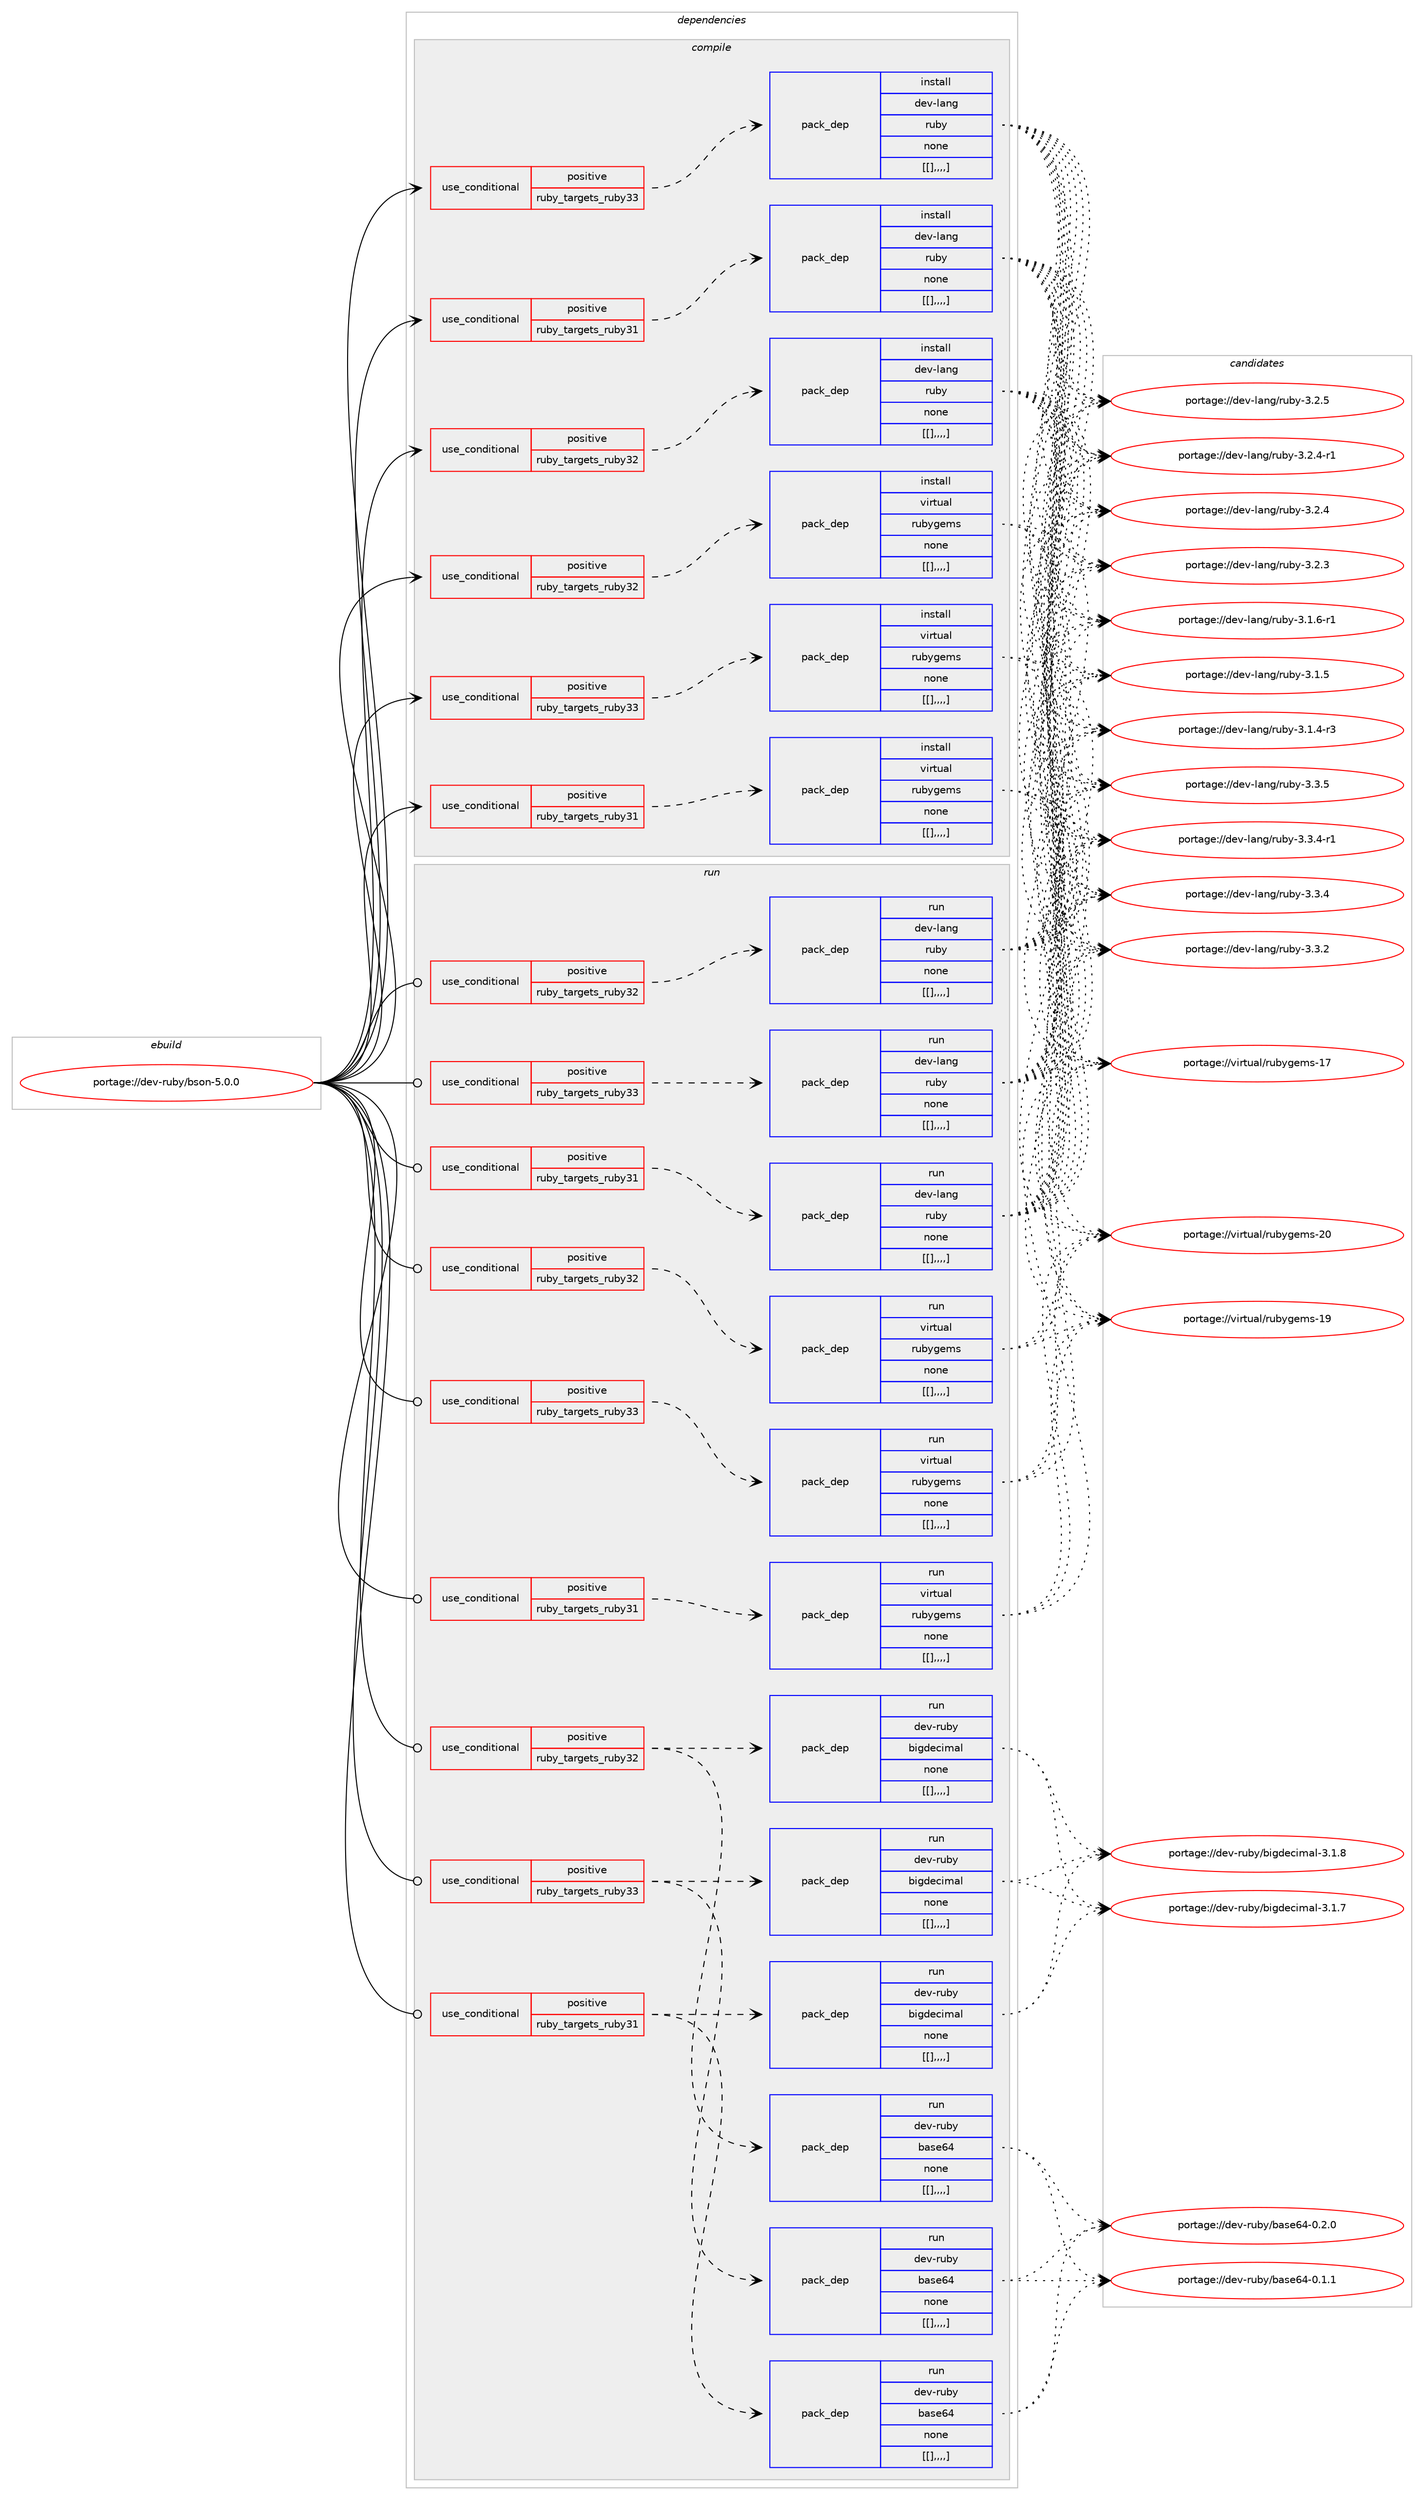 digraph prolog {

# *************
# Graph options
# *************

newrank=true;
concentrate=true;
compound=true;
graph [rankdir=LR,fontname=Helvetica,fontsize=10,ranksep=1.5];#, ranksep=2.5, nodesep=0.2];
edge  [arrowhead=vee];
node  [fontname=Helvetica,fontsize=10];

# **********
# The ebuild
# **********

subgraph cluster_leftcol {
color=gray;
label=<<i>ebuild</i>>;
id [label="portage://dev-ruby/bson-5.0.0", color=red, width=4, href="../dev-ruby/bson-5.0.0.svg"];
}

# ****************
# The dependencies
# ****************

subgraph cluster_midcol {
color=gray;
label=<<i>dependencies</i>>;
subgraph cluster_compile {
fillcolor="#eeeeee";
style=filled;
label=<<i>compile</i>>;
subgraph cond46312 {
dependency180641 [label=<<TABLE BORDER="0" CELLBORDER="1" CELLSPACING="0" CELLPADDING="4"><TR><TD ROWSPAN="3" CELLPADDING="10">use_conditional</TD></TR><TR><TD>positive</TD></TR><TR><TD>ruby_targets_ruby31</TD></TR></TABLE>>, shape=none, color=red];
subgraph pack133045 {
dependency180642 [label=<<TABLE BORDER="0" CELLBORDER="1" CELLSPACING="0" CELLPADDING="4" WIDTH="220"><TR><TD ROWSPAN="6" CELLPADDING="30">pack_dep</TD></TR><TR><TD WIDTH="110">install</TD></TR><TR><TD>dev-lang</TD></TR><TR><TD>ruby</TD></TR><TR><TD>none</TD></TR><TR><TD>[[],,,,]</TD></TR></TABLE>>, shape=none, color=blue];
}
dependency180641:e -> dependency180642:w [weight=20,style="dashed",arrowhead="vee"];
}
id:e -> dependency180641:w [weight=20,style="solid",arrowhead="vee"];
subgraph cond46313 {
dependency180643 [label=<<TABLE BORDER="0" CELLBORDER="1" CELLSPACING="0" CELLPADDING="4"><TR><TD ROWSPAN="3" CELLPADDING="10">use_conditional</TD></TR><TR><TD>positive</TD></TR><TR><TD>ruby_targets_ruby31</TD></TR></TABLE>>, shape=none, color=red];
subgraph pack133046 {
dependency180644 [label=<<TABLE BORDER="0" CELLBORDER="1" CELLSPACING="0" CELLPADDING="4" WIDTH="220"><TR><TD ROWSPAN="6" CELLPADDING="30">pack_dep</TD></TR><TR><TD WIDTH="110">install</TD></TR><TR><TD>virtual</TD></TR><TR><TD>rubygems</TD></TR><TR><TD>none</TD></TR><TR><TD>[[],,,,]</TD></TR></TABLE>>, shape=none, color=blue];
}
dependency180643:e -> dependency180644:w [weight=20,style="dashed",arrowhead="vee"];
}
id:e -> dependency180643:w [weight=20,style="solid",arrowhead="vee"];
subgraph cond46314 {
dependency180645 [label=<<TABLE BORDER="0" CELLBORDER="1" CELLSPACING="0" CELLPADDING="4"><TR><TD ROWSPAN="3" CELLPADDING="10">use_conditional</TD></TR><TR><TD>positive</TD></TR><TR><TD>ruby_targets_ruby32</TD></TR></TABLE>>, shape=none, color=red];
subgraph pack133047 {
dependency180646 [label=<<TABLE BORDER="0" CELLBORDER="1" CELLSPACING="0" CELLPADDING="4" WIDTH="220"><TR><TD ROWSPAN="6" CELLPADDING="30">pack_dep</TD></TR><TR><TD WIDTH="110">install</TD></TR><TR><TD>dev-lang</TD></TR><TR><TD>ruby</TD></TR><TR><TD>none</TD></TR><TR><TD>[[],,,,]</TD></TR></TABLE>>, shape=none, color=blue];
}
dependency180645:e -> dependency180646:w [weight=20,style="dashed",arrowhead="vee"];
}
id:e -> dependency180645:w [weight=20,style="solid",arrowhead="vee"];
subgraph cond46315 {
dependency180647 [label=<<TABLE BORDER="0" CELLBORDER="1" CELLSPACING="0" CELLPADDING="4"><TR><TD ROWSPAN="3" CELLPADDING="10">use_conditional</TD></TR><TR><TD>positive</TD></TR><TR><TD>ruby_targets_ruby32</TD></TR></TABLE>>, shape=none, color=red];
subgraph pack133048 {
dependency180648 [label=<<TABLE BORDER="0" CELLBORDER="1" CELLSPACING="0" CELLPADDING="4" WIDTH="220"><TR><TD ROWSPAN="6" CELLPADDING="30">pack_dep</TD></TR><TR><TD WIDTH="110">install</TD></TR><TR><TD>virtual</TD></TR><TR><TD>rubygems</TD></TR><TR><TD>none</TD></TR><TR><TD>[[],,,,]</TD></TR></TABLE>>, shape=none, color=blue];
}
dependency180647:e -> dependency180648:w [weight=20,style="dashed",arrowhead="vee"];
}
id:e -> dependency180647:w [weight=20,style="solid",arrowhead="vee"];
subgraph cond46316 {
dependency180649 [label=<<TABLE BORDER="0" CELLBORDER="1" CELLSPACING="0" CELLPADDING="4"><TR><TD ROWSPAN="3" CELLPADDING="10">use_conditional</TD></TR><TR><TD>positive</TD></TR><TR><TD>ruby_targets_ruby33</TD></TR></TABLE>>, shape=none, color=red];
subgraph pack133049 {
dependency180650 [label=<<TABLE BORDER="0" CELLBORDER="1" CELLSPACING="0" CELLPADDING="4" WIDTH="220"><TR><TD ROWSPAN="6" CELLPADDING="30">pack_dep</TD></TR><TR><TD WIDTH="110">install</TD></TR><TR><TD>dev-lang</TD></TR><TR><TD>ruby</TD></TR><TR><TD>none</TD></TR><TR><TD>[[],,,,]</TD></TR></TABLE>>, shape=none, color=blue];
}
dependency180649:e -> dependency180650:w [weight=20,style="dashed",arrowhead="vee"];
}
id:e -> dependency180649:w [weight=20,style="solid",arrowhead="vee"];
subgraph cond46317 {
dependency180651 [label=<<TABLE BORDER="0" CELLBORDER="1" CELLSPACING="0" CELLPADDING="4"><TR><TD ROWSPAN="3" CELLPADDING="10">use_conditional</TD></TR><TR><TD>positive</TD></TR><TR><TD>ruby_targets_ruby33</TD></TR></TABLE>>, shape=none, color=red];
subgraph pack133050 {
dependency180652 [label=<<TABLE BORDER="0" CELLBORDER="1" CELLSPACING="0" CELLPADDING="4" WIDTH="220"><TR><TD ROWSPAN="6" CELLPADDING="30">pack_dep</TD></TR><TR><TD WIDTH="110">install</TD></TR><TR><TD>virtual</TD></TR><TR><TD>rubygems</TD></TR><TR><TD>none</TD></TR><TR><TD>[[],,,,]</TD></TR></TABLE>>, shape=none, color=blue];
}
dependency180651:e -> dependency180652:w [weight=20,style="dashed",arrowhead="vee"];
}
id:e -> dependency180651:w [weight=20,style="solid",arrowhead="vee"];
}
subgraph cluster_compileandrun {
fillcolor="#eeeeee";
style=filled;
label=<<i>compile and run</i>>;
}
subgraph cluster_run {
fillcolor="#eeeeee";
style=filled;
label=<<i>run</i>>;
subgraph cond46318 {
dependency180653 [label=<<TABLE BORDER="0" CELLBORDER="1" CELLSPACING="0" CELLPADDING="4"><TR><TD ROWSPAN="3" CELLPADDING="10">use_conditional</TD></TR><TR><TD>positive</TD></TR><TR><TD>ruby_targets_ruby31</TD></TR></TABLE>>, shape=none, color=red];
subgraph pack133051 {
dependency180654 [label=<<TABLE BORDER="0" CELLBORDER="1" CELLSPACING="0" CELLPADDING="4" WIDTH="220"><TR><TD ROWSPAN="6" CELLPADDING="30">pack_dep</TD></TR><TR><TD WIDTH="110">run</TD></TR><TR><TD>dev-lang</TD></TR><TR><TD>ruby</TD></TR><TR><TD>none</TD></TR><TR><TD>[[],,,,]</TD></TR></TABLE>>, shape=none, color=blue];
}
dependency180653:e -> dependency180654:w [weight=20,style="dashed",arrowhead="vee"];
}
id:e -> dependency180653:w [weight=20,style="solid",arrowhead="odot"];
subgraph cond46319 {
dependency180655 [label=<<TABLE BORDER="0" CELLBORDER="1" CELLSPACING="0" CELLPADDING="4"><TR><TD ROWSPAN="3" CELLPADDING="10">use_conditional</TD></TR><TR><TD>positive</TD></TR><TR><TD>ruby_targets_ruby31</TD></TR></TABLE>>, shape=none, color=red];
subgraph pack133052 {
dependency180656 [label=<<TABLE BORDER="0" CELLBORDER="1" CELLSPACING="0" CELLPADDING="4" WIDTH="220"><TR><TD ROWSPAN="6" CELLPADDING="30">pack_dep</TD></TR><TR><TD WIDTH="110">run</TD></TR><TR><TD>dev-ruby</TD></TR><TR><TD>base64</TD></TR><TR><TD>none</TD></TR><TR><TD>[[],,,,]</TD></TR></TABLE>>, shape=none, color=blue];
}
dependency180655:e -> dependency180656:w [weight=20,style="dashed",arrowhead="vee"];
subgraph pack133053 {
dependency180657 [label=<<TABLE BORDER="0" CELLBORDER="1" CELLSPACING="0" CELLPADDING="4" WIDTH="220"><TR><TD ROWSPAN="6" CELLPADDING="30">pack_dep</TD></TR><TR><TD WIDTH="110">run</TD></TR><TR><TD>dev-ruby</TD></TR><TR><TD>bigdecimal</TD></TR><TR><TD>none</TD></TR><TR><TD>[[],,,,]</TD></TR></TABLE>>, shape=none, color=blue];
}
dependency180655:e -> dependency180657:w [weight=20,style="dashed",arrowhead="vee"];
}
id:e -> dependency180655:w [weight=20,style="solid",arrowhead="odot"];
subgraph cond46320 {
dependency180658 [label=<<TABLE BORDER="0" CELLBORDER="1" CELLSPACING="0" CELLPADDING="4"><TR><TD ROWSPAN="3" CELLPADDING="10">use_conditional</TD></TR><TR><TD>positive</TD></TR><TR><TD>ruby_targets_ruby31</TD></TR></TABLE>>, shape=none, color=red];
subgraph pack133054 {
dependency180659 [label=<<TABLE BORDER="0" CELLBORDER="1" CELLSPACING="0" CELLPADDING="4" WIDTH="220"><TR><TD ROWSPAN="6" CELLPADDING="30">pack_dep</TD></TR><TR><TD WIDTH="110">run</TD></TR><TR><TD>virtual</TD></TR><TR><TD>rubygems</TD></TR><TR><TD>none</TD></TR><TR><TD>[[],,,,]</TD></TR></TABLE>>, shape=none, color=blue];
}
dependency180658:e -> dependency180659:w [weight=20,style="dashed",arrowhead="vee"];
}
id:e -> dependency180658:w [weight=20,style="solid",arrowhead="odot"];
subgraph cond46321 {
dependency180660 [label=<<TABLE BORDER="0" CELLBORDER="1" CELLSPACING="0" CELLPADDING="4"><TR><TD ROWSPAN="3" CELLPADDING="10">use_conditional</TD></TR><TR><TD>positive</TD></TR><TR><TD>ruby_targets_ruby32</TD></TR></TABLE>>, shape=none, color=red];
subgraph pack133055 {
dependency180661 [label=<<TABLE BORDER="0" CELLBORDER="1" CELLSPACING="0" CELLPADDING="4" WIDTH="220"><TR><TD ROWSPAN="6" CELLPADDING="30">pack_dep</TD></TR><TR><TD WIDTH="110">run</TD></TR><TR><TD>dev-lang</TD></TR><TR><TD>ruby</TD></TR><TR><TD>none</TD></TR><TR><TD>[[],,,,]</TD></TR></TABLE>>, shape=none, color=blue];
}
dependency180660:e -> dependency180661:w [weight=20,style="dashed",arrowhead="vee"];
}
id:e -> dependency180660:w [weight=20,style="solid",arrowhead="odot"];
subgraph cond46322 {
dependency180662 [label=<<TABLE BORDER="0" CELLBORDER="1" CELLSPACING="0" CELLPADDING="4"><TR><TD ROWSPAN="3" CELLPADDING="10">use_conditional</TD></TR><TR><TD>positive</TD></TR><TR><TD>ruby_targets_ruby32</TD></TR></TABLE>>, shape=none, color=red];
subgraph pack133056 {
dependency180663 [label=<<TABLE BORDER="0" CELLBORDER="1" CELLSPACING="0" CELLPADDING="4" WIDTH="220"><TR><TD ROWSPAN="6" CELLPADDING="30">pack_dep</TD></TR><TR><TD WIDTH="110">run</TD></TR><TR><TD>dev-ruby</TD></TR><TR><TD>base64</TD></TR><TR><TD>none</TD></TR><TR><TD>[[],,,,]</TD></TR></TABLE>>, shape=none, color=blue];
}
dependency180662:e -> dependency180663:w [weight=20,style="dashed",arrowhead="vee"];
subgraph pack133057 {
dependency180664 [label=<<TABLE BORDER="0" CELLBORDER="1" CELLSPACING="0" CELLPADDING="4" WIDTH="220"><TR><TD ROWSPAN="6" CELLPADDING="30">pack_dep</TD></TR><TR><TD WIDTH="110">run</TD></TR><TR><TD>dev-ruby</TD></TR><TR><TD>bigdecimal</TD></TR><TR><TD>none</TD></TR><TR><TD>[[],,,,]</TD></TR></TABLE>>, shape=none, color=blue];
}
dependency180662:e -> dependency180664:w [weight=20,style="dashed",arrowhead="vee"];
}
id:e -> dependency180662:w [weight=20,style="solid",arrowhead="odot"];
subgraph cond46323 {
dependency180665 [label=<<TABLE BORDER="0" CELLBORDER="1" CELLSPACING="0" CELLPADDING="4"><TR><TD ROWSPAN="3" CELLPADDING="10">use_conditional</TD></TR><TR><TD>positive</TD></TR><TR><TD>ruby_targets_ruby32</TD></TR></TABLE>>, shape=none, color=red];
subgraph pack133058 {
dependency180666 [label=<<TABLE BORDER="0" CELLBORDER="1" CELLSPACING="0" CELLPADDING="4" WIDTH="220"><TR><TD ROWSPAN="6" CELLPADDING="30">pack_dep</TD></TR><TR><TD WIDTH="110">run</TD></TR><TR><TD>virtual</TD></TR><TR><TD>rubygems</TD></TR><TR><TD>none</TD></TR><TR><TD>[[],,,,]</TD></TR></TABLE>>, shape=none, color=blue];
}
dependency180665:e -> dependency180666:w [weight=20,style="dashed",arrowhead="vee"];
}
id:e -> dependency180665:w [weight=20,style="solid",arrowhead="odot"];
subgraph cond46324 {
dependency180667 [label=<<TABLE BORDER="0" CELLBORDER="1" CELLSPACING="0" CELLPADDING="4"><TR><TD ROWSPAN="3" CELLPADDING="10">use_conditional</TD></TR><TR><TD>positive</TD></TR><TR><TD>ruby_targets_ruby33</TD></TR></TABLE>>, shape=none, color=red];
subgraph pack133059 {
dependency180668 [label=<<TABLE BORDER="0" CELLBORDER="1" CELLSPACING="0" CELLPADDING="4" WIDTH="220"><TR><TD ROWSPAN="6" CELLPADDING="30">pack_dep</TD></TR><TR><TD WIDTH="110">run</TD></TR><TR><TD>dev-lang</TD></TR><TR><TD>ruby</TD></TR><TR><TD>none</TD></TR><TR><TD>[[],,,,]</TD></TR></TABLE>>, shape=none, color=blue];
}
dependency180667:e -> dependency180668:w [weight=20,style="dashed",arrowhead="vee"];
}
id:e -> dependency180667:w [weight=20,style="solid",arrowhead="odot"];
subgraph cond46325 {
dependency180669 [label=<<TABLE BORDER="0" CELLBORDER="1" CELLSPACING="0" CELLPADDING="4"><TR><TD ROWSPAN="3" CELLPADDING="10">use_conditional</TD></TR><TR><TD>positive</TD></TR><TR><TD>ruby_targets_ruby33</TD></TR></TABLE>>, shape=none, color=red];
subgraph pack133060 {
dependency180670 [label=<<TABLE BORDER="0" CELLBORDER="1" CELLSPACING="0" CELLPADDING="4" WIDTH="220"><TR><TD ROWSPAN="6" CELLPADDING="30">pack_dep</TD></TR><TR><TD WIDTH="110">run</TD></TR><TR><TD>dev-ruby</TD></TR><TR><TD>base64</TD></TR><TR><TD>none</TD></TR><TR><TD>[[],,,,]</TD></TR></TABLE>>, shape=none, color=blue];
}
dependency180669:e -> dependency180670:w [weight=20,style="dashed",arrowhead="vee"];
subgraph pack133061 {
dependency180671 [label=<<TABLE BORDER="0" CELLBORDER="1" CELLSPACING="0" CELLPADDING="4" WIDTH="220"><TR><TD ROWSPAN="6" CELLPADDING="30">pack_dep</TD></TR><TR><TD WIDTH="110">run</TD></TR><TR><TD>dev-ruby</TD></TR><TR><TD>bigdecimal</TD></TR><TR><TD>none</TD></TR><TR><TD>[[],,,,]</TD></TR></TABLE>>, shape=none, color=blue];
}
dependency180669:e -> dependency180671:w [weight=20,style="dashed",arrowhead="vee"];
}
id:e -> dependency180669:w [weight=20,style="solid",arrowhead="odot"];
subgraph cond46326 {
dependency180672 [label=<<TABLE BORDER="0" CELLBORDER="1" CELLSPACING="0" CELLPADDING="4"><TR><TD ROWSPAN="3" CELLPADDING="10">use_conditional</TD></TR><TR><TD>positive</TD></TR><TR><TD>ruby_targets_ruby33</TD></TR></TABLE>>, shape=none, color=red];
subgraph pack133062 {
dependency180673 [label=<<TABLE BORDER="0" CELLBORDER="1" CELLSPACING="0" CELLPADDING="4" WIDTH="220"><TR><TD ROWSPAN="6" CELLPADDING="30">pack_dep</TD></TR><TR><TD WIDTH="110">run</TD></TR><TR><TD>virtual</TD></TR><TR><TD>rubygems</TD></TR><TR><TD>none</TD></TR><TR><TD>[[],,,,]</TD></TR></TABLE>>, shape=none, color=blue];
}
dependency180672:e -> dependency180673:w [weight=20,style="dashed",arrowhead="vee"];
}
id:e -> dependency180672:w [weight=20,style="solid",arrowhead="odot"];
}
}

# **************
# The candidates
# **************

subgraph cluster_choices {
rank=same;
color=gray;
label=<<i>candidates</i>>;

subgraph choice133045 {
color=black;
nodesep=1;
choice10010111845108971101034711411798121455146514653 [label="portage://dev-lang/ruby-3.3.5", color=red, width=4,href="../dev-lang/ruby-3.3.5.svg"];
choice100101118451089711010347114117981214551465146524511449 [label="portage://dev-lang/ruby-3.3.4-r1", color=red, width=4,href="../dev-lang/ruby-3.3.4-r1.svg"];
choice10010111845108971101034711411798121455146514652 [label="portage://dev-lang/ruby-3.3.4", color=red, width=4,href="../dev-lang/ruby-3.3.4.svg"];
choice10010111845108971101034711411798121455146514650 [label="portage://dev-lang/ruby-3.3.2", color=red, width=4,href="../dev-lang/ruby-3.3.2.svg"];
choice10010111845108971101034711411798121455146504653 [label="portage://dev-lang/ruby-3.2.5", color=red, width=4,href="../dev-lang/ruby-3.2.5.svg"];
choice100101118451089711010347114117981214551465046524511449 [label="portage://dev-lang/ruby-3.2.4-r1", color=red, width=4,href="../dev-lang/ruby-3.2.4-r1.svg"];
choice10010111845108971101034711411798121455146504652 [label="portage://dev-lang/ruby-3.2.4", color=red, width=4,href="../dev-lang/ruby-3.2.4.svg"];
choice10010111845108971101034711411798121455146504651 [label="portage://dev-lang/ruby-3.2.3", color=red, width=4,href="../dev-lang/ruby-3.2.3.svg"];
choice100101118451089711010347114117981214551464946544511449 [label="portage://dev-lang/ruby-3.1.6-r1", color=red, width=4,href="../dev-lang/ruby-3.1.6-r1.svg"];
choice10010111845108971101034711411798121455146494653 [label="portage://dev-lang/ruby-3.1.5", color=red, width=4,href="../dev-lang/ruby-3.1.5.svg"];
choice100101118451089711010347114117981214551464946524511451 [label="portage://dev-lang/ruby-3.1.4-r3", color=red, width=4,href="../dev-lang/ruby-3.1.4-r3.svg"];
dependency180642:e -> choice10010111845108971101034711411798121455146514653:w [style=dotted,weight="100"];
dependency180642:e -> choice100101118451089711010347114117981214551465146524511449:w [style=dotted,weight="100"];
dependency180642:e -> choice10010111845108971101034711411798121455146514652:w [style=dotted,weight="100"];
dependency180642:e -> choice10010111845108971101034711411798121455146514650:w [style=dotted,weight="100"];
dependency180642:e -> choice10010111845108971101034711411798121455146504653:w [style=dotted,weight="100"];
dependency180642:e -> choice100101118451089711010347114117981214551465046524511449:w [style=dotted,weight="100"];
dependency180642:e -> choice10010111845108971101034711411798121455146504652:w [style=dotted,weight="100"];
dependency180642:e -> choice10010111845108971101034711411798121455146504651:w [style=dotted,weight="100"];
dependency180642:e -> choice100101118451089711010347114117981214551464946544511449:w [style=dotted,weight="100"];
dependency180642:e -> choice10010111845108971101034711411798121455146494653:w [style=dotted,weight="100"];
dependency180642:e -> choice100101118451089711010347114117981214551464946524511451:w [style=dotted,weight="100"];
}
subgraph choice133046 {
color=black;
nodesep=1;
choice118105114116117971084711411798121103101109115455048 [label="portage://virtual/rubygems-20", color=red, width=4,href="../virtual/rubygems-20.svg"];
choice118105114116117971084711411798121103101109115454957 [label="portage://virtual/rubygems-19", color=red, width=4,href="../virtual/rubygems-19.svg"];
choice118105114116117971084711411798121103101109115454955 [label="portage://virtual/rubygems-17", color=red, width=4,href="../virtual/rubygems-17.svg"];
dependency180644:e -> choice118105114116117971084711411798121103101109115455048:w [style=dotted,weight="100"];
dependency180644:e -> choice118105114116117971084711411798121103101109115454957:w [style=dotted,weight="100"];
dependency180644:e -> choice118105114116117971084711411798121103101109115454955:w [style=dotted,weight="100"];
}
subgraph choice133047 {
color=black;
nodesep=1;
choice10010111845108971101034711411798121455146514653 [label="portage://dev-lang/ruby-3.3.5", color=red, width=4,href="../dev-lang/ruby-3.3.5.svg"];
choice100101118451089711010347114117981214551465146524511449 [label="portage://dev-lang/ruby-3.3.4-r1", color=red, width=4,href="../dev-lang/ruby-3.3.4-r1.svg"];
choice10010111845108971101034711411798121455146514652 [label="portage://dev-lang/ruby-3.3.4", color=red, width=4,href="../dev-lang/ruby-3.3.4.svg"];
choice10010111845108971101034711411798121455146514650 [label="portage://dev-lang/ruby-3.3.2", color=red, width=4,href="../dev-lang/ruby-3.3.2.svg"];
choice10010111845108971101034711411798121455146504653 [label="portage://dev-lang/ruby-3.2.5", color=red, width=4,href="../dev-lang/ruby-3.2.5.svg"];
choice100101118451089711010347114117981214551465046524511449 [label="portage://dev-lang/ruby-3.2.4-r1", color=red, width=4,href="../dev-lang/ruby-3.2.4-r1.svg"];
choice10010111845108971101034711411798121455146504652 [label="portage://dev-lang/ruby-3.2.4", color=red, width=4,href="../dev-lang/ruby-3.2.4.svg"];
choice10010111845108971101034711411798121455146504651 [label="portage://dev-lang/ruby-3.2.3", color=red, width=4,href="../dev-lang/ruby-3.2.3.svg"];
choice100101118451089711010347114117981214551464946544511449 [label="portage://dev-lang/ruby-3.1.6-r1", color=red, width=4,href="../dev-lang/ruby-3.1.6-r1.svg"];
choice10010111845108971101034711411798121455146494653 [label="portage://dev-lang/ruby-3.1.5", color=red, width=4,href="../dev-lang/ruby-3.1.5.svg"];
choice100101118451089711010347114117981214551464946524511451 [label="portage://dev-lang/ruby-3.1.4-r3", color=red, width=4,href="../dev-lang/ruby-3.1.4-r3.svg"];
dependency180646:e -> choice10010111845108971101034711411798121455146514653:w [style=dotted,weight="100"];
dependency180646:e -> choice100101118451089711010347114117981214551465146524511449:w [style=dotted,weight="100"];
dependency180646:e -> choice10010111845108971101034711411798121455146514652:w [style=dotted,weight="100"];
dependency180646:e -> choice10010111845108971101034711411798121455146514650:w [style=dotted,weight="100"];
dependency180646:e -> choice10010111845108971101034711411798121455146504653:w [style=dotted,weight="100"];
dependency180646:e -> choice100101118451089711010347114117981214551465046524511449:w [style=dotted,weight="100"];
dependency180646:e -> choice10010111845108971101034711411798121455146504652:w [style=dotted,weight="100"];
dependency180646:e -> choice10010111845108971101034711411798121455146504651:w [style=dotted,weight="100"];
dependency180646:e -> choice100101118451089711010347114117981214551464946544511449:w [style=dotted,weight="100"];
dependency180646:e -> choice10010111845108971101034711411798121455146494653:w [style=dotted,weight="100"];
dependency180646:e -> choice100101118451089711010347114117981214551464946524511451:w [style=dotted,weight="100"];
}
subgraph choice133048 {
color=black;
nodesep=1;
choice118105114116117971084711411798121103101109115455048 [label="portage://virtual/rubygems-20", color=red, width=4,href="../virtual/rubygems-20.svg"];
choice118105114116117971084711411798121103101109115454957 [label="portage://virtual/rubygems-19", color=red, width=4,href="../virtual/rubygems-19.svg"];
choice118105114116117971084711411798121103101109115454955 [label="portage://virtual/rubygems-17", color=red, width=4,href="../virtual/rubygems-17.svg"];
dependency180648:e -> choice118105114116117971084711411798121103101109115455048:w [style=dotted,weight="100"];
dependency180648:e -> choice118105114116117971084711411798121103101109115454957:w [style=dotted,weight="100"];
dependency180648:e -> choice118105114116117971084711411798121103101109115454955:w [style=dotted,weight="100"];
}
subgraph choice133049 {
color=black;
nodesep=1;
choice10010111845108971101034711411798121455146514653 [label="portage://dev-lang/ruby-3.3.5", color=red, width=4,href="../dev-lang/ruby-3.3.5.svg"];
choice100101118451089711010347114117981214551465146524511449 [label="portage://dev-lang/ruby-3.3.4-r1", color=red, width=4,href="../dev-lang/ruby-3.3.4-r1.svg"];
choice10010111845108971101034711411798121455146514652 [label="portage://dev-lang/ruby-3.3.4", color=red, width=4,href="../dev-lang/ruby-3.3.4.svg"];
choice10010111845108971101034711411798121455146514650 [label="portage://dev-lang/ruby-3.3.2", color=red, width=4,href="../dev-lang/ruby-3.3.2.svg"];
choice10010111845108971101034711411798121455146504653 [label="portage://dev-lang/ruby-3.2.5", color=red, width=4,href="../dev-lang/ruby-3.2.5.svg"];
choice100101118451089711010347114117981214551465046524511449 [label="portage://dev-lang/ruby-3.2.4-r1", color=red, width=4,href="../dev-lang/ruby-3.2.4-r1.svg"];
choice10010111845108971101034711411798121455146504652 [label="portage://dev-lang/ruby-3.2.4", color=red, width=4,href="../dev-lang/ruby-3.2.4.svg"];
choice10010111845108971101034711411798121455146504651 [label="portage://dev-lang/ruby-3.2.3", color=red, width=4,href="../dev-lang/ruby-3.2.3.svg"];
choice100101118451089711010347114117981214551464946544511449 [label="portage://dev-lang/ruby-3.1.6-r1", color=red, width=4,href="../dev-lang/ruby-3.1.6-r1.svg"];
choice10010111845108971101034711411798121455146494653 [label="portage://dev-lang/ruby-3.1.5", color=red, width=4,href="../dev-lang/ruby-3.1.5.svg"];
choice100101118451089711010347114117981214551464946524511451 [label="portage://dev-lang/ruby-3.1.4-r3", color=red, width=4,href="../dev-lang/ruby-3.1.4-r3.svg"];
dependency180650:e -> choice10010111845108971101034711411798121455146514653:w [style=dotted,weight="100"];
dependency180650:e -> choice100101118451089711010347114117981214551465146524511449:w [style=dotted,weight="100"];
dependency180650:e -> choice10010111845108971101034711411798121455146514652:w [style=dotted,weight="100"];
dependency180650:e -> choice10010111845108971101034711411798121455146514650:w [style=dotted,weight="100"];
dependency180650:e -> choice10010111845108971101034711411798121455146504653:w [style=dotted,weight="100"];
dependency180650:e -> choice100101118451089711010347114117981214551465046524511449:w [style=dotted,weight="100"];
dependency180650:e -> choice10010111845108971101034711411798121455146504652:w [style=dotted,weight="100"];
dependency180650:e -> choice10010111845108971101034711411798121455146504651:w [style=dotted,weight="100"];
dependency180650:e -> choice100101118451089711010347114117981214551464946544511449:w [style=dotted,weight="100"];
dependency180650:e -> choice10010111845108971101034711411798121455146494653:w [style=dotted,weight="100"];
dependency180650:e -> choice100101118451089711010347114117981214551464946524511451:w [style=dotted,weight="100"];
}
subgraph choice133050 {
color=black;
nodesep=1;
choice118105114116117971084711411798121103101109115455048 [label="portage://virtual/rubygems-20", color=red, width=4,href="../virtual/rubygems-20.svg"];
choice118105114116117971084711411798121103101109115454957 [label="portage://virtual/rubygems-19", color=red, width=4,href="../virtual/rubygems-19.svg"];
choice118105114116117971084711411798121103101109115454955 [label="portage://virtual/rubygems-17", color=red, width=4,href="../virtual/rubygems-17.svg"];
dependency180652:e -> choice118105114116117971084711411798121103101109115455048:w [style=dotted,weight="100"];
dependency180652:e -> choice118105114116117971084711411798121103101109115454957:w [style=dotted,weight="100"];
dependency180652:e -> choice118105114116117971084711411798121103101109115454955:w [style=dotted,weight="100"];
}
subgraph choice133051 {
color=black;
nodesep=1;
choice10010111845108971101034711411798121455146514653 [label="portage://dev-lang/ruby-3.3.5", color=red, width=4,href="../dev-lang/ruby-3.3.5.svg"];
choice100101118451089711010347114117981214551465146524511449 [label="portage://dev-lang/ruby-3.3.4-r1", color=red, width=4,href="../dev-lang/ruby-3.3.4-r1.svg"];
choice10010111845108971101034711411798121455146514652 [label="portage://dev-lang/ruby-3.3.4", color=red, width=4,href="../dev-lang/ruby-3.3.4.svg"];
choice10010111845108971101034711411798121455146514650 [label="portage://dev-lang/ruby-3.3.2", color=red, width=4,href="../dev-lang/ruby-3.3.2.svg"];
choice10010111845108971101034711411798121455146504653 [label="portage://dev-lang/ruby-3.2.5", color=red, width=4,href="../dev-lang/ruby-3.2.5.svg"];
choice100101118451089711010347114117981214551465046524511449 [label="portage://dev-lang/ruby-3.2.4-r1", color=red, width=4,href="../dev-lang/ruby-3.2.4-r1.svg"];
choice10010111845108971101034711411798121455146504652 [label="portage://dev-lang/ruby-3.2.4", color=red, width=4,href="../dev-lang/ruby-3.2.4.svg"];
choice10010111845108971101034711411798121455146504651 [label="portage://dev-lang/ruby-3.2.3", color=red, width=4,href="../dev-lang/ruby-3.2.3.svg"];
choice100101118451089711010347114117981214551464946544511449 [label="portage://dev-lang/ruby-3.1.6-r1", color=red, width=4,href="../dev-lang/ruby-3.1.6-r1.svg"];
choice10010111845108971101034711411798121455146494653 [label="portage://dev-lang/ruby-3.1.5", color=red, width=4,href="../dev-lang/ruby-3.1.5.svg"];
choice100101118451089711010347114117981214551464946524511451 [label="portage://dev-lang/ruby-3.1.4-r3", color=red, width=4,href="../dev-lang/ruby-3.1.4-r3.svg"];
dependency180654:e -> choice10010111845108971101034711411798121455146514653:w [style=dotted,weight="100"];
dependency180654:e -> choice100101118451089711010347114117981214551465146524511449:w [style=dotted,weight="100"];
dependency180654:e -> choice10010111845108971101034711411798121455146514652:w [style=dotted,weight="100"];
dependency180654:e -> choice10010111845108971101034711411798121455146514650:w [style=dotted,weight="100"];
dependency180654:e -> choice10010111845108971101034711411798121455146504653:w [style=dotted,weight="100"];
dependency180654:e -> choice100101118451089711010347114117981214551465046524511449:w [style=dotted,weight="100"];
dependency180654:e -> choice10010111845108971101034711411798121455146504652:w [style=dotted,weight="100"];
dependency180654:e -> choice10010111845108971101034711411798121455146504651:w [style=dotted,weight="100"];
dependency180654:e -> choice100101118451089711010347114117981214551464946544511449:w [style=dotted,weight="100"];
dependency180654:e -> choice10010111845108971101034711411798121455146494653:w [style=dotted,weight="100"];
dependency180654:e -> choice100101118451089711010347114117981214551464946524511451:w [style=dotted,weight="100"];
}
subgraph choice133052 {
color=black;
nodesep=1;
choice10010111845114117981214798971151015452454846504648 [label="portage://dev-ruby/base64-0.2.0", color=red, width=4,href="../dev-ruby/base64-0.2.0.svg"];
choice10010111845114117981214798971151015452454846494649 [label="portage://dev-ruby/base64-0.1.1", color=red, width=4,href="../dev-ruby/base64-0.1.1.svg"];
dependency180656:e -> choice10010111845114117981214798971151015452454846504648:w [style=dotted,weight="100"];
dependency180656:e -> choice10010111845114117981214798971151015452454846494649:w [style=dotted,weight="100"];
}
subgraph choice133053 {
color=black;
nodesep=1;
choice100101118451141179812147981051031001019910510997108455146494656 [label="portage://dev-ruby/bigdecimal-3.1.8", color=red, width=4,href="../dev-ruby/bigdecimal-3.1.8.svg"];
choice100101118451141179812147981051031001019910510997108455146494655 [label="portage://dev-ruby/bigdecimal-3.1.7", color=red, width=4,href="../dev-ruby/bigdecimal-3.1.7.svg"];
dependency180657:e -> choice100101118451141179812147981051031001019910510997108455146494656:w [style=dotted,weight="100"];
dependency180657:e -> choice100101118451141179812147981051031001019910510997108455146494655:w [style=dotted,weight="100"];
}
subgraph choice133054 {
color=black;
nodesep=1;
choice118105114116117971084711411798121103101109115455048 [label="portage://virtual/rubygems-20", color=red, width=4,href="../virtual/rubygems-20.svg"];
choice118105114116117971084711411798121103101109115454957 [label="portage://virtual/rubygems-19", color=red, width=4,href="../virtual/rubygems-19.svg"];
choice118105114116117971084711411798121103101109115454955 [label="portage://virtual/rubygems-17", color=red, width=4,href="../virtual/rubygems-17.svg"];
dependency180659:e -> choice118105114116117971084711411798121103101109115455048:w [style=dotted,weight="100"];
dependency180659:e -> choice118105114116117971084711411798121103101109115454957:w [style=dotted,weight="100"];
dependency180659:e -> choice118105114116117971084711411798121103101109115454955:w [style=dotted,weight="100"];
}
subgraph choice133055 {
color=black;
nodesep=1;
choice10010111845108971101034711411798121455146514653 [label="portage://dev-lang/ruby-3.3.5", color=red, width=4,href="../dev-lang/ruby-3.3.5.svg"];
choice100101118451089711010347114117981214551465146524511449 [label="portage://dev-lang/ruby-3.3.4-r1", color=red, width=4,href="../dev-lang/ruby-3.3.4-r1.svg"];
choice10010111845108971101034711411798121455146514652 [label="portage://dev-lang/ruby-3.3.4", color=red, width=4,href="../dev-lang/ruby-3.3.4.svg"];
choice10010111845108971101034711411798121455146514650 [label="portage://dev-lang/ruby-3.3.2", color=red, width=4,href="../dev-lang/ruby-3.3.2.svg"];
choice10010111845108971101034711411798121455146504653 [label="portage://dev-lang/ruby-3.2.5", color=red, width=4,href="../dev-lang/ruby-3.2.5.svg"];
choice100101118451089711010347114117981214551465046524511449 [label="portage://dev-lang/ruby-3.2.4-r1", color=red, width=4,href="../dev-lang/ruby-3.2.4-r1.svg"];
choice10010111845108971101034711411798121455146504652 [label="portage://dev-lang/ruby-3.2.4", color=red, width=4,href="../dev-lang/ruby-3.2.4.svg"];
choice10010111845108971101034711411798121455146504651 [label="portage://dev-lang/ruby-3.2.3", color=red, width=4,href="../dev-lang/ruby-3.2.3.svg"];
choice100101118451089711010347114117981214551464946544511449 [label="portage://dev-lang/ruby-3.1.6-r1", color=red, width=4,href="../dev-lang/ruby-3.1.6-r1.svg"];
choice10010111845108971101034711411798121455146494653 [label="portage://dev-lang/ruby-3.1.5", color=red, width=4,href="../dev-lang/ruby-3.1.5.svg"];
choice100101118451089711010347114117981214551464946524511451 [label="portage://dev-lang/ruby-3.1.4-r3", color=red, width=4,href="../dev-lang/ruby-3.1.4-r3.svg"];
dependency180661:e -> choice10010111845108971101034711411798121455146514653:w [style=dotted,weight="100"];
dependency180661:e -> choice100101118451089711010347114117981214551465146524511449:w [style=dotted,weight="100"];
dependency180661:e -> choice10010111845108971101034711411798121455146514652:w [style=dotted,weight="100"];
dependency180661:e -> choice10010111845108971101034711411798121455146514650:w [style=dotted,weight="100"];
dependency180661:e -> choice10010111845108971101034711411798121455146504653:w [style=dotted,weight="100"];
dependency180661:e -> choice100101118451089711010347114117981214551465046524511449:w [style=dotted,weight="100"];
dependency180661:e -> choice10010111845108971101034711411798121455146504652:w [style=dotted,weight="100"];
dependency180661:e -> choice10010111845108971101034711411798121455146504651:w [style=dotted,weight="100"];
dependency180661:e -> choice100101118451089711010347114117981214551464946544511449:w [style=dotted,weight="100"];
dependency180661:e -> choice10010111845108971101034711411798121455146494653:w [style=dotted,weight="100"];
dependency180661:e -> choice100101118451089711010347114117981214551464946524511451:w [style=dotted,weight="100"];
}
subgraph choice133056 {
color=black;
nodesep=1;
choice10010111845114117981214798971151015452454846504648 [label="portage://dev-ruby/base64-0.2.0", color=red, width=4,href="../dev-ruby/base64-0.2.0.svg"];
choice10010111845114117981214798971151015452454846494649 [label="portage://dev-ruby/base64-0.1.1", color=red, width=4,href="../dev-ruby/base64-0.1.1.svg"];
dependency180663:e -> choice10010111845114117981214798971151015452454846504648:w [style=dotted,weight="100"];
dependency180663:e -> choice10010111845114117981214798971151015452454846494649:w [style=dotted,weight="100"];
}
subgraph choice133057 {
color=black;
nodesep=1;
choice100101118451141179812147981051031001019910510997108455146494656 [label="portage://dev-ruby/bigdecimal-3.1.8", color=red, width=4,href="../dev-ruby/bigdecimal-3.1.8.svg"];
choice100101118451141179812147981051031001019910510997108455146494655 [label="portage://dev-ruby/bigdecimal-3.1.7", color=red, width=4,href="../dev-ruby/bigdecimal-3.1.7.svg"];
dependency180664:e -> choice100101118451141179812147981051031001019910510997108455146494656:w [style=dotted,weight="100"];
dependency180664:e -> choice100101118451141179812147981051031001019910510997108455146494655:w [style=dotted,weight="100"];
}
subgraph choice133058 {
color=black;
nodesep=1;
choice118105114116117971084711411798121103101109115455048 [label="portage://virtual/rubygems-20", color=red, width=4,href="../virtual/rubygems-20.svg"];
choice118105114116117971084711411798121103101109115454957 [label="portage://virtual/rubygems-19", color=red, width=4,href="../virtual/rubygems-19.svg"];
choice118105114116117971084711411798121103101109115454955 [label="portage://virtual/rubygems-17", color=red, width=4,href="../virtual/rubygems-17.svg"];
dependency180666:e -> choice118105114116117971084711411798121103101109115455048:w [style=dotted,weight="100"];
dependency180666:e -> choice118105114116117971084711411798121103101109115454957:w [style=dotted,weight="100"];
dependency180666:e -> choice118105114116117971084711411798121103101109115454955:w [style=dotted,weight="100"];
}
subgraph choice133059 {
color=black;
nodesep=1;
choice10010111845108971101034711411798121455146514653 [label="portage://dev-lang/ruby-3.3.5", color=red, width=4,href="../dev-lang/ruby-3.3.5.svg"];
choice100101118451089711010347114117981214551465146524511449 [label="portage://dev-lang/ruby-3.3.4-r1", color=red, width=4,href="../dev-lang/ruby-3.3.4-r1.svg"];
choice10010111845108971101034711411798121455146514652 [label="portage://dev-lang/ruby-3.3.4", color=red, width=4,href="../dev-lang/ruby-3.3.4.svg"];
choice10010111845108971101034711411798121455146514650 [label="portage://dev-lang/ruby-3.3.2", color=red, width=4,href="../dev-lang/ruby-3.3.2.svg"];
choice10010111845108971101034711411798121455146504653 [label="portage://dev-lang/ruby-3.2.5", color=red, width=4,href="../dev-lang/ruby-3.2.5.svg"];
choice100101118451089711010347114117981214551465046524511449 [label="portage://dev-lang/ruby-3.2.4-r1", color=red, width=4,href="../dev-lang/ruby-3.2.4-r1.svg"];
choice10010111845108971101034711411798121455146504652 [label="portage://dev-lang/ruby-3.2.4", color=red, width=4,href="../dev-lang/ruby-3.2.4.svg"];
choice10010111845108971101034711411798121455146504651 [label="portage://dev-lang/ruby-3.2.3", color=red, width=4,href="../dev-lang/ruby-3.2.3.svg"];
choice100101118451089711010347114117981214551464946544511449 [label="portage://dev-lang/ruby-3.1.6-r1", color=red, width=4,href="../dev-lang/ruby-3.1.6-r1.svg"];
choice10010111845108971101034711411798121455146494653 [label="portage://dev-lang/ruby-3.1.5", color=red, width=4,href="../dev-lang/ruby-3.1.5.svg"];
choice100101118451089711010347114117981214551464946524511451 [label="portage://dev-lang/ruby-3.1.4-r3", color=red, width=4,href="../dev-lang/ruby-3.1.4-r3.svg"];
dependency180668:e -> choice10010111845108971101034711411798121455146514653:w [style=dotted,weight="100"];
dependency180668:e -> choice100101118451089711010347114117981214551465146524511449:w [style=dotted,weight="100"];
dependency180668:e -> choice10010111845108971101034711411798121455146514652:w [style=dotted,weight="100"];
dependency180668:e -> choice10010111845108971101034711411798121455146514650:w [style=dotted,weight="100"];
dependency180668:e -> choice10010111845108971101034711411798121455146504653:w [style=dotted,weight="100"];
dependency180668:e -> choice100101118451089711010347114117981214551465046524511449:w [style=dotted,weight="100"];
dependency180668:e -> choice10010111845108971101034711411798121455146504652:w [style=dotted,weight="100"];
dependency180668:e -> choice10010111845108971101034711411798121455146504651:w [style=dotted,weight="100"];
dependency180668:e -> choice100101118451089711010347114117981214551464946544511449:w [style=dotted,weight="100"];
dependency180668:e -> choice10010111845108971101034711411798121455146494653:w [style=dotted,weight="100"];
dependency180668:e -> choice100101118451089711010347114117981214551464946524511451:w [style=dotted,weight="100"];
}
subgraph choice133060 {
color=black;
nodesep=1;
choice10010111845114117981214798971151015452454846504648 [label="portage://dev-ruby/base64-0.2.0", color=red, width=4,href="../dev-ruby/base64-0.2.0.svg"];
choice10010111845114117981214798971151015452454846494649 [label="portage://dev-ruby/base64-0.1.1", color=red, width=4,href="../dev-ruby/base64-0.1.1.svg"];
dependency180670:e -> choice10010111845114117981214798971151015452454846504648:w [style=dotted,weight="100"];
dependency180670:e -> choice10010111845114117981214798971151015452454846494649:w [style=dotted,weight="100"];
}
subgraph choice133061 {
color=black;
nodesep=1;
choice100101118451141179812147981051031001019910510997108455146494656 [label="portage://dev-ruby/bigdecimal-3.1.8", color=red, width=4,href="../dev-ruby/bigdecimal-3.1.8.svg"];
choice100101118451141179812147981051031001019910510997108455146494655 [label="portage://dev-ruby/bigdecimal-3.1.7", color=red, width=4,href="../dev-ruby/bigdecimal-3.1.7.svg"];
dependency180671:e -> choice100101118451141179812147981051031001019910510997108455146494656:w [style=dotted,weight="100"];
dependency180671:e -> choice100101118451141179812147981051031001019910510997108455146494655:w [style=dotted,weight="100"];
}
subgraph choice133062 {
color=black;
nodesep=1;
choice118105114116117971084711411798121103101109115455048 [label="portage://virtual/rubygems-20", color=red, width=4,href="../virtual/rubygems-20.svg"];
choice118105114116117971084711411798121103101109115454957 [label="portage://virtual/rubygems-19", color=red, width=4,href="../virtual/rubygems-19.svg"];
choice118105114116117971084711411798121103101109115454955 [label="portage://virtual/rubygems-17", color=red, width=4,href="../virtual/rubygems-17.svg"];
dependency180673:e -> choice118105114116117971084711411798121103101109115455048:w [style=dotted,weight="100"];
dependency180673:e -> choice118105114116117971084711411798121103101109115454957:w [style=dotted,weight="100"];
dependency180673:e -> choice118105114116117971084711411798121103101109115454955:w [style=dotted,weight="100"];
}
}

}
